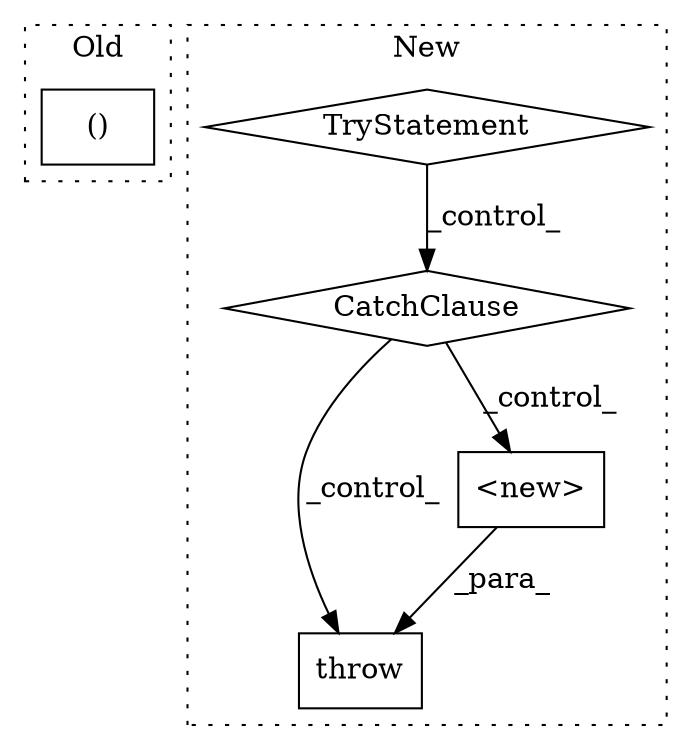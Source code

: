 digraph G {
subgraph cluster0 {
1 [label="()" a="106" s="5866" l="50" shape="box"];
label = "Old";
style="dotted";
}
subgraph cluster1 {
2 [label="TryStatement" a="54" s="7170" l="4" shape="diamond"];
3 [label="CatchClause" a="12" s="7386,7431" l="13,2" shape="diamond"];
4 [label="throw" a="53" s="7528" l="6" shape="box"];
5 [label="<new>" a="14" s="7534" l="17" shape="box"];
label = "New";
style="dotted";
}
2 -> 3 [label="_control_"];
3 -> 5 [label="_control_"];
3 -> 4 [label="_control_"];
5 -> 4 [label="_para_"];
}